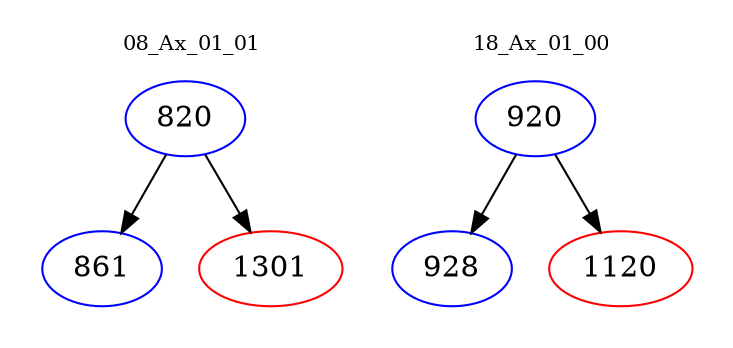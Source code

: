 digraph{
subgraph cluster_0 {
color = white
label = "08_Ax_01_01";
fontsize=10;
T0_820 [label="820", color="blue"]
T0_820 -> T0_861 [color="black"]
T0_861 [label="861", color="blue"]
T0_820 -> T0_1301 [color="black"]
T0_1301 [label="1301", color="red"]
}
subgraph cluster_1 {
color = white
label = "18_Ax_01_00";
fontsize=10;
T1_920 [label="920", color="blue"]
T1_920 -> T1_928 [color="black"]
T1_928 [label="928", color="blue"]
T1_920 -> T1_1120 [color="black"]
T1_1120 [label="1120", color="red"]
}
}
